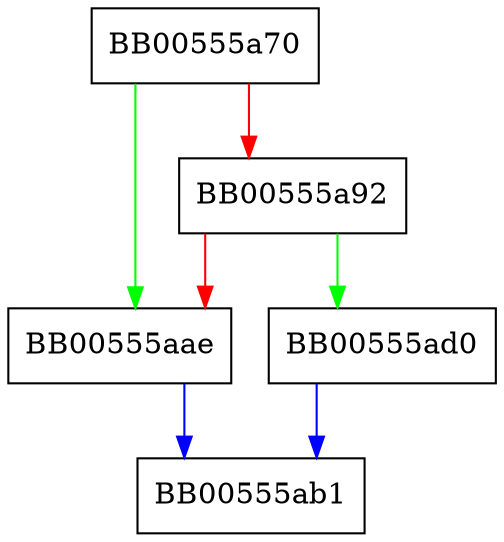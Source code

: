 digraph ossl_cmp_exchange_certConf {
  node [shape="box"];
  graph [splines=ortho];
  BB00555a70 -> BB00555aae [color="green"];
  BB00555a70 -> BB00555a92 [color="red"];
  BB00555a92 -> BB00555ad0 [color="green"];
  BB00555a92 -> BB00555aae [color="red"];
  BB00555aae -> BB00555ab1 [color="blue"];
  BB00555ad0 -> BB00555ab1 [color="blue"];
}